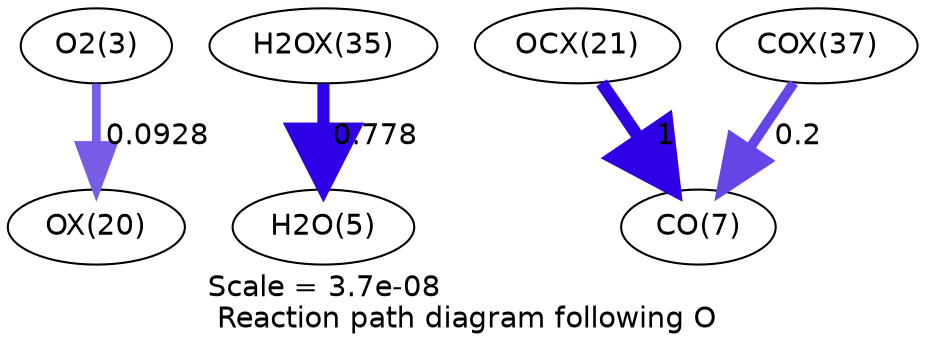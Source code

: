 digraph reaction_paths {
center=1;
s5 -> s44[fontname="Helvetica", penwidth=4.21, arrowsize=2.1, color="0.7, 0.593, 0.9"
, label=" 0.0928"];
s53 -> s7[fontname="Helvetica", penwidth=5.81, arrowsize=2.91, color="0.7, 1.28, 0.9"
, label=" 0.778"];
s45 -> s9[fontname="Helvetica", penwidth=6, arrowsize=3, color="0.7, 1.5, 0.9"
, label=" 1"];
s55 -> s9[fontname="Helvetica", penwidth=4.78, arrowsize=2.39, color="0.7, 0.7, 0.9"
, label=" 0.2"];
s5 [ fontname="Helvetica", label="O2(3)"];
s7 [ fontname="Helvetica", label="H2O(5)"];
s9 [ fontname="Helvetica", label="CO(7)"];
s44 [ fontname="Helvetica", label="OX(20)"];
s45 [ fontname="Helvetica", label="OCX(21)"];
s53 [ fontname="Helvetica", label="H2OX(35)"];
s55 [ fontname="Helvetica", label="COX(37)"];
 label = "Scale = 3.7e-08\l Reaction path diagram following O";
 fontname = "Helvetica";
}
